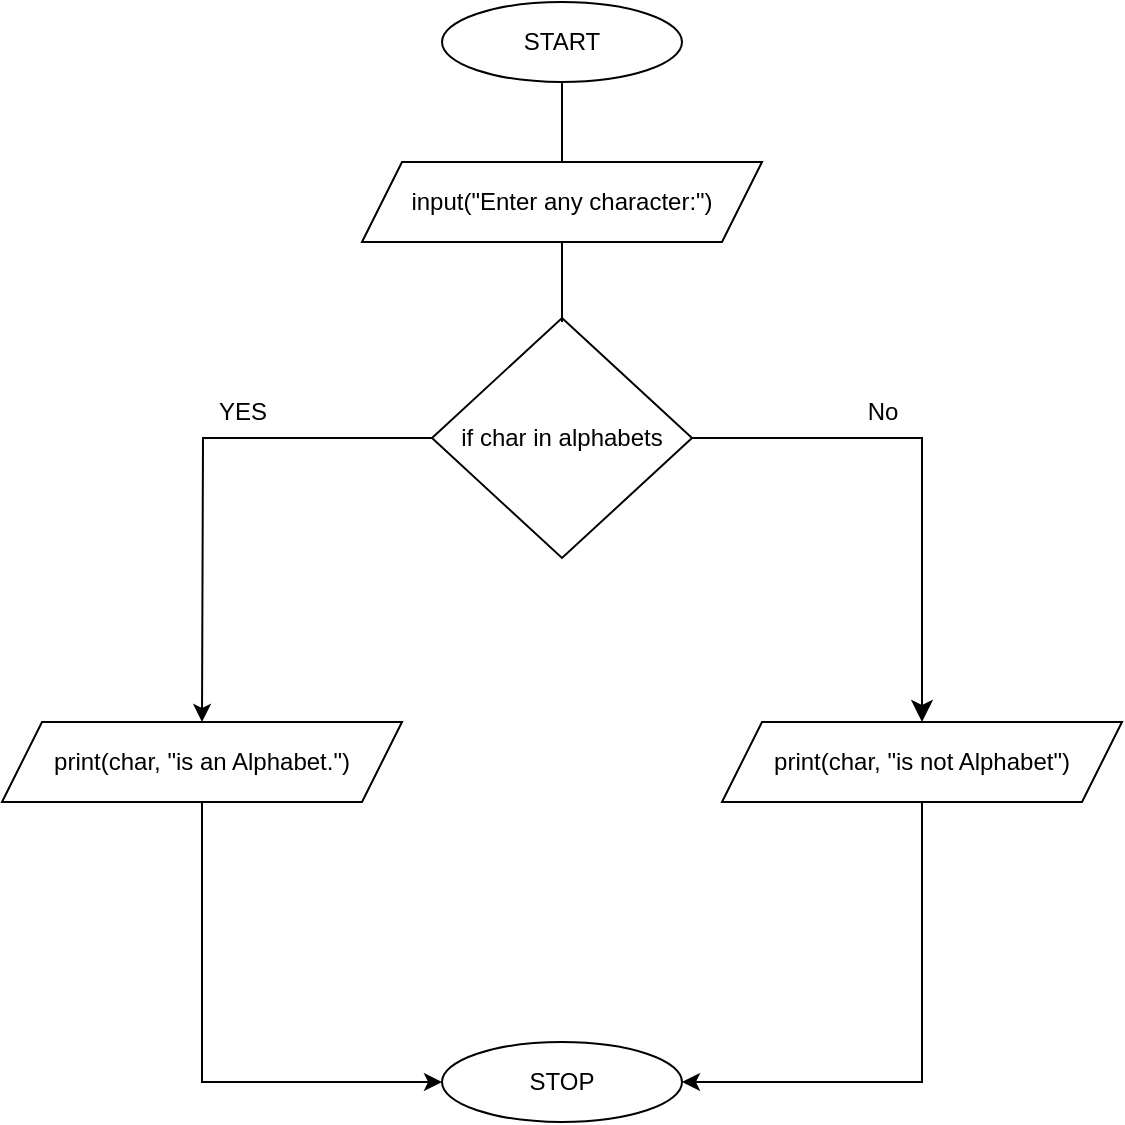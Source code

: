 <mxfile version="24.8.3">
  <diagram name="Page-1" id="rebJ1d3S_GannTXpt11h">
    <mxGraphModel dx="1674" dy="873" grid="1" gridSize="10" guides="1" tooltips="1" connect="1" arrows="1" fold="1" page="1" pageScale="1" pageWidth="827" pageHeight="1169" math="0" shadow="0">
      <root>
        <mxCell id="0" />
        <mxCell id="1" parent="0" />
        <mxCell id="nDA9mchMNwWE5_H302bK-1" value="START" style="ellipse;whiteSpace=wrap;html=1;" parent="1" vertex="1">
          <mxGeometry x="320" y="80" width="120" height="40" as="geometry" />
        </mxCell>
        <mxCell id="nDA9mchMNwWE5_H302bK-2" value="" style="endArrow=none;html=1;rounded=0;" parent="1" edge="1">
          <mxGeometry width="50" height="50" relative="1" as="geometry">
            <mxPoint x="380" y="160" as="sourcePoint" />
            <mxPoint x="380" y="120" as="targetPoint" />
          </mxGeometry>
        </mxCell>
        <mxCell id="aYxxWVYCBNQpzlB2nJ0--5" style="edgeStyle=orthogonalEdgeStyle;rounded=0;orthogonalLoop=1;jettySize=auto;html=1;exitX=0;exitY=0.5;exitDx=0;exitDy=0;" parent="1" source="nDA9mchMNwWE5_H302bK-3" edge="1">
          <mxGeometry relative="1" as="geometry">
            <mxPoint x="200" y="440" as="targetPoint" />
          </mxGeometry>
        </mxCell>
        <mxCell id="nDA9mchMNwWE5_H302bK-3" value="if char in alphabets" style="rhombus;whiteSpace=wrap;html=1;" parent="1" vertex="1">
          <mxGeometry x="315" y="238" width="130" height="120" as="geometry" />
        </mxCell>
        <mxCell id="nDA9mchMNwWE5_H302bK-4" value="input(&quot;Enter any character:&quot;)" style="shape=parallelogram;perimeter=parallelogramPerimeter;whiteSpace=wrap;html=1;fixedSize=1;" parent="1" vertex="1">
          <mxGeometry x="280" y="160" width="200" height="40" as="geometry" />
        </mxCell>
        <mxCell id="nDA9mchMNwWE5_H302bK-5" value="" style="endArrow=none;html=1;rounded=0;" parent="1" edge="1">
          <mxGeometry width="50" height="50" relative="1" as="geometry">
            <mxPoint x="380" y="240" as="sourcePoint" />
            <mxPoint x="380" y="240" as="targetPoint" />
            <Array as="points">
              <mxPoint x="380" y="200" />
            </Array>
          </mxGeometry>
        </mxCell>
        <mxCell id="aYxxWVYCBNQpzlB2nJ0--10" style="edgeStyle=orthogonalEdgeStyle;rounded=0;orthogonalLoop=1;jettySize=auto;html=1;exitX=0.5;exitY=1;exitDx=0;exitDy=0;entryX=0;entryY=0.5;entryDx=0;entryDy=0;" parent="1" source="nDA9mchMNwWE5_H302bK-7" target="aYxxWVYCBNQpzlB2nJ0--8" edge="1">
          <mxGeometry relative="1" as="geometry" />
        </mxCell>
        <mxCell id="nDA9mchMNwWE5_H302bK-7" value="print(char, &quot;is an Alphabet.&quot;)" style="shape=parallelogram;perimeter=parallelogramPerimeter;whiteSpace=wrap;html=1;fixedSize=1;" parent="1" vertex="1">
          <mxGeometry x="100" y="440" width="200" height="40" as="geometry" />
        </mxCell>
        <mxCell id="nDA9mchMNwWE5_H302bK-8" value="YES" style="text;html=1;align=center;verticalAlign=middle;resizable=0;points=[];autosize=1;strokeColor=none;fillColor=none;" parent="1" vertex="1">
          <mxGeometry x="195" y="270" width="50" height="30" as="geometry" />
        </mxCell>
        <mxCell id="nDA9mchMNwWE5_H302bK-9" value="" style="edgeStyle=elbowEdgeStyle;elbow=horizontal;endArrow=classic;html=1;curved=0;rounded=0;endSize=8;startSize=8;exitX=1;exitY=0.5;exitDx=0;exitDy=0;" parent="1" source="nDA9mchMNwWE5_H302bK-3" edge="1">
          <mxGeometry width="50" height="50" relative="1" as="geometry">
            <mxPoint x="520" y="510" as="sourcePoint" />
            <mxPoint x="560" y="440" as="targetPoint" />
            <Array as="points">
              <mxPoint x="560" y="420" />
            </Array>
          </mxGeometry>
        </mxCell>
        <mxCell id="aYxxWVYCBNQpzlB2nJ0--9" style="edgeStyle=orthogonalEdgeStyle;rounded=0;orthogonalLoop=1;jettySize=auto;html=1;exitX=0.5;exitY=1;exitDx=0;exitDy=0;entryX=1;entryY=0.5;entryDx=0;entryDy=0;" parent="1" source="nDA9mchMNwWE5_H302bK-10" target="aYxxWVYCBNQpzlB2nJ0--8" edge="1">
          <mxGeometry relative="1" as="geometry" />
        </mxCell>
        <mxCell id="nDA9mchMNwWE5_H302bK-10" value="print(char, &quot;is not Alphabet&quot;)" style="shape=parallelogram;perimeter=parallelogramPerimeter;whiteSpace=wrap;html=1;fixedSize=1;" parent="1" vertex="1">
          <mxGeometry x="460" y="440" width="200" height="40" as="geometry" />
        </mxCell>
        <mxCell id="nDA9mchMNwWE5_H302bK-11" value="No" style="text;html=1;align=center;verticalAlign=middle;resizable=0;points=[];autosize=1;strokeColor=none;fillColor=none;" parent="1" vertex="1">
          <mxGeometry x="520" y="270" width="40" height="30" as="geometry" />
        </mxCell>
        <mxCell id="aYxxWVYCBNQpzlB2nJ0--8" value="STOP" style="ellipse;whiteSpace=wrap;html=1;" parent="1" vertex="1">
          <mxGeometry x="320" y="600" width="120" height="40" as="geometry" />
        </mxCell>
      </root>
    </mxGraphModel>
  </diagram>
</mxfile>
